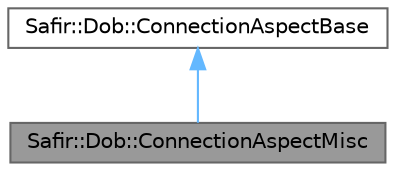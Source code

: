 digraph "Safir::Dob::ConnectionAspectMisc"
{
 // LATEX_PDF_SIZE
  bgcolor="transparent";
  edge [fontname=Helvetica,fontsize=10,labelfontname=Helvetica,labelfontsize=10];
  node [fontname=Helvetica,fontsize=10,shape=box,height=0.2,width=0.4];
  Node1 [label="Safir::Dob::ConnectionAspectMisc",height=0.2,width=0.4,color="gray40", fillcolor="grey60", style="filled", fontcolor="black",tooltip="Class that provides miscellaneous methods that are used less frequently."];
  Node2 -> Node1 [dir="back",color="steelblue1",style="solid"];
  Node2 [label="Safir::Dob::ConnectionAspectBase",height=0.2,width=0.4,color="gray40", fillcolor="white", style="filled",URL="$a01259.html",tooltip="Base class for all aspects."];
}
